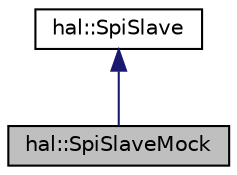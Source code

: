 digraph "hal::SpiSlaveMock"
{
 // INTERACTIVE_SVG=YES
  edge [fontname="Helvetica",fontsize="10",labelfontname="Helvetica",labelfontsize="10"];
  node [fontname="Helvetica",fontsize="10",shape=record];
  Node2 [label="hal::SpiSlaveMock",height=0.2,width=0.4,color="black", fillcolor="grey75", style="filled", fontcolor="black"];
  Node3 -> Node2 [dir="back",color="midnightblue",fontsize="10",style="solid",fontname="Helvetica"];
  Node3 [label="hal::SpiSlave",height=0.2,width=0.4,color="black", fillcolor="white", style="filled",URL="$db/d1b/classhal_1_1_spi_slave.html"];
}
